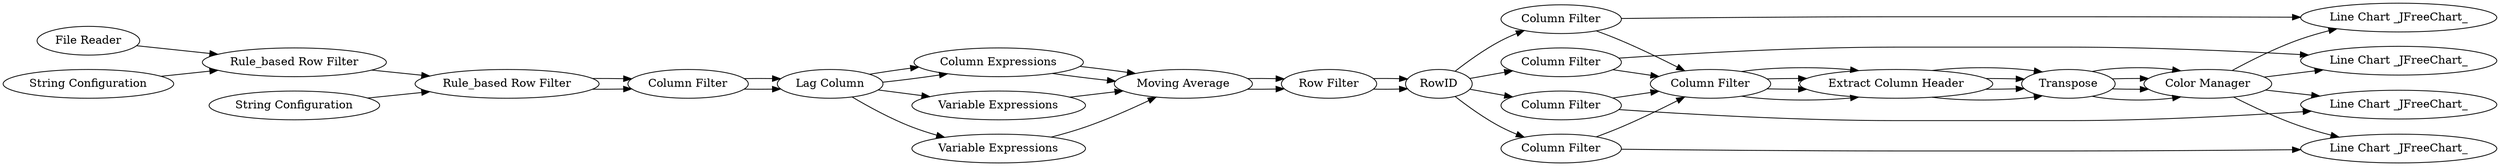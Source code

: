 digraph {
	31 [label="Lag Column"]
	47 [label=RowID]
	119 [label="Column Expressions"]
	120 [label="Moving Average"]
	136 [label="Row Filter"]
	138 [label="Column Filter"]
	139 [label="Variable Expressions"]
	64 [label="Line Chart _JFreeChart_"]
	69 [label="Line Chart _JFreeChart_"]
	92 [label="Column Filter"]
	93 [label="Column Filter"]
	86 [label="Extract Column Header"]
	87 [label="Color Manager"]
	88 [label=Transpose]
	89 [label="Column Filter"]
	86 [label="Extract Column Header"]
	87 [label="Color Manager"]
	88 [label=Transpose]
	89 [label="Column Filter"]
	129 [label="Column Filter"]
	86 [label="Extract Column Header"]
	87 [label="Color Manager"]
	88 [label=Transpose]
	89 [label="Column Filter"]
	131 [label="Line Chart _JFreeChart_"]
	132 [label="Column Filter"]
	86 [label="Extract Column Header"]
	87 [label="Color Manager"]
	88 [label=Transpose]
	89 [label="Column Filter"]
	134 [label="Line Chart _JFreeChart_"]
	31 [label="Lag Column"]
	47 [label=RowID]
	119 [label="Column Expressions"]
	120 [label="Moving Average"]
	136 [label="Row Filter"]
	137 [label="Variable Expressions"]
	138 [label="Column Filter"]
	145 [label="File Reader"]
	117 [label="Rule_based Row Filter"]
	135 [label="String Configuration"]
	140 [label="Rule_based Row Filter"]
	141 [label="String Configuration"]
	31 -> 139
	31 -> 119
	119 -> 120
	120 -> 136
	136 -> 47
	138 -> 31
	139 -> 120
	86 -> 88
	88 -> 87
	89 -> 86
	86 -> 88
	88 -> 87
	89 -> 86
	86 -> 88
	88 -> 87
	89 -> 86
	86 -> 88
	88 -> 87
	89 -> 86
	31 -> 137
	31 -> 119
	119 -> 120
	120 -> 136
	136 -> 47
	137 -> 120
	138 -> 31
	135 -> 140
	140 -> 117
	141 -> 117
	47 -> 92
	47 -> 93
	92 -> 89
	92 -> 64
	93 -> 89
	93 -> 69
	87 -> 64
	87 -> 69
	129 -> 131
	129 -> 89
	87 -> 131
	132 -> 89
	132 -> 134
	87 -> 134
	47 -> 132
	47 -> 129
	145 -> 140
	117 -> 138
	117 -> 138
	rankdir=LR
}
